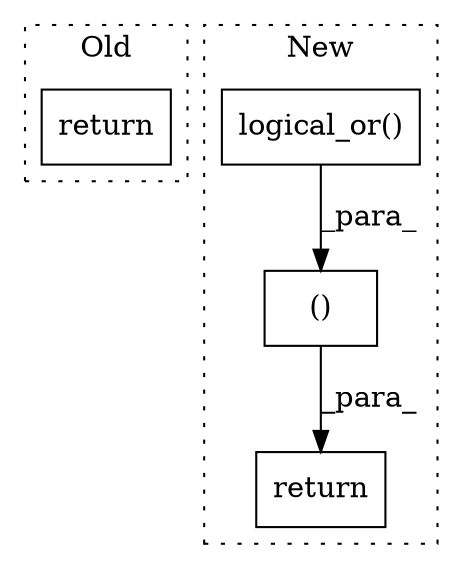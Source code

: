 digraph G {
subgraph cluster0 {
1 [label="return" a="93" s="1428" l="7" shape="box"];
label = "Old";
style="dotted";
}
subgraph cluster1 {
2 [label="logical_or()" a="75" s="1939,1990" l="17,1" shape="box"];
3 [label="return" a="93" s="2049" l="7" shape="box"];
4 [label="()" a="54" s="2067" l="12" shape="box"];
label = "New";
style="dotted";
}
2 -> 4 [label="_para_"];
4 -> 3 [label="_para_"];
}